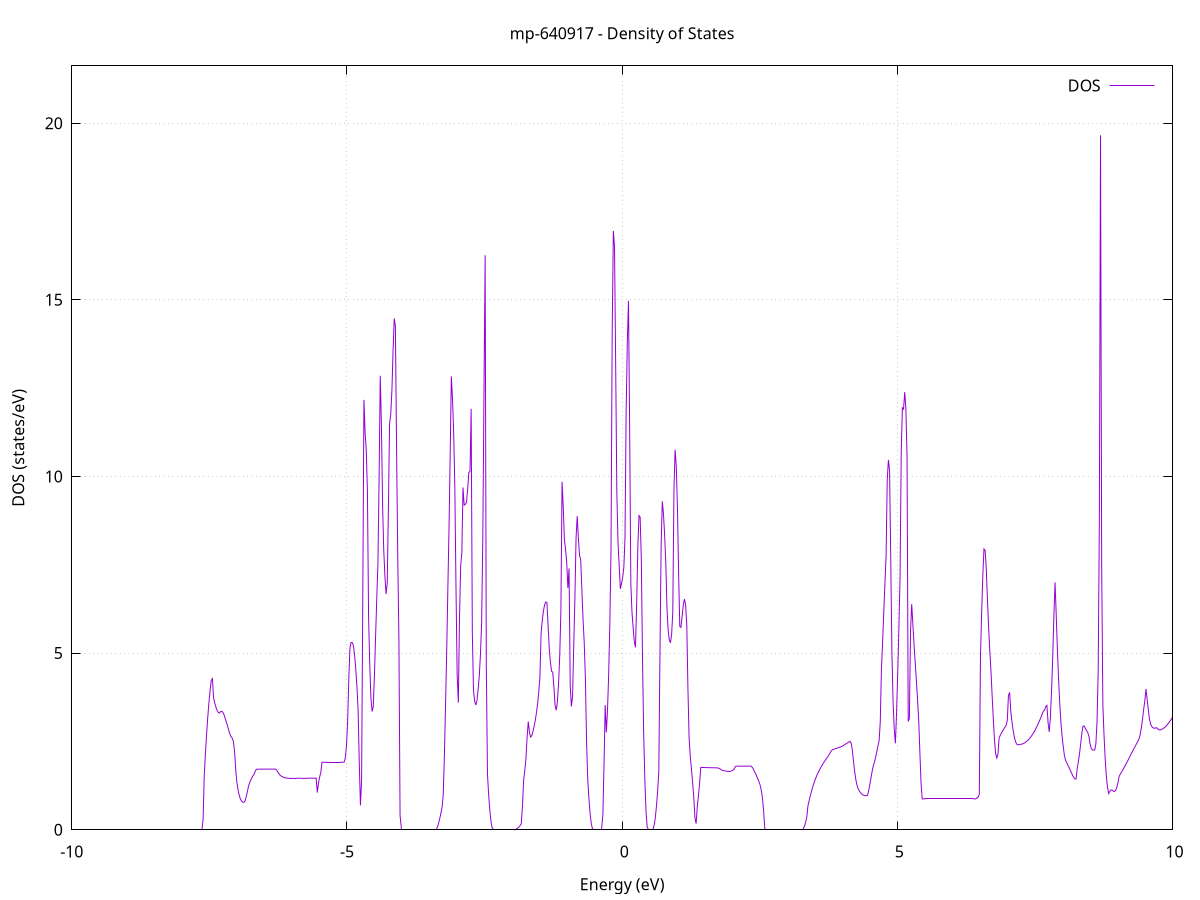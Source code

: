 set title 'mp-640917 - Density of States'
set xlabel 'Energy (eV)'
set ylabel 'DOS (states/eV)'
set grid
set xrange [-10:10]
set yrange [0:21.621]
set xzeroaxis lt -1
set terminal png size 800,600
set output 'mp-640917_dos_gnuplot.png'
plot '-' using 1:2 with lines title 'DOS'
-22.141800 0.000000
-22.120600 0.000000
-22.099400 0.000000
-22.078200 0.000000
-22.057100 0.000000
-22.035900 0.000000
-22.014700 0.000000
-21.993500 0.000000
-21.972300 0.000000
-21.951200 0.000000
-21.930000 0.000000
-21.908800 0.000000
-21.887600 0.000000
-21.866500 0.000000
-21.845300 0.000000
-21.824100 0.000000
-21.802900 0.000000
-21.781700 0.000000
-21.760600 0.000000
-21.739400 0.000000
-21.718200 0.000000
-21.697000 0.000000
-21.675900 0.000000
-21.654700 0.000000
-21.633500 0.000000
-21.612300 0.000000
-21.591200 0.000000
-21.570000 0.000000
-21.548800 0.000000
-21.527600 0.000000
-21.506400 0.000000
-21.485300 0.000000
-21.464100 0.000000
-21.442900 0.000000
-21.421700 0.000000
-21.400600 0.000000
-21.379400 0.000000
-21.358200 0.000000
-21.337000 0.000000
-21.315800 0.000000
-21.294700 0.000000
-21.273500 0.000000
-21.252300 0.000000
-21.231100 0.000000
-21.210000 0.000000
-21.188800 0.000000
-21.167600 0.000000
-21.146400 0.000000
-21.125300 0.000000
-21.104100 0.000000
-21.082900 0.000000
-21.061700 0.000000
-21.040500 0.000000
-21.019400 0.000000
-20.998200 0.000000
-20.977000 0.000000
-20.955800 0.000000
-20.934700 0.000000
-20.913500 0.000000
-20.892300 0.000000
-20.871100 0.000000
-20.850000 0.000000
-20.828800 0.000000
-20.807600 0.000000
-20.786400 0.000000
-20.765200 0.000000
-20.744100 0.000000
-20.722900 0.000000
-20.701700 0.000000
-20.680500 0.000000
-20.659400 0.000000
-20.638200 0.000000
-20.617000 0.000000
-20.595800 0.000000
-20.574600 0.000000
-20.553500 0.000000
-20.532300 0.000000
-20.511100 0.000000
-20.489900 0.000000
-20.468800 0.000000
-20.447600 0.000000
-20.426400 0.000000
-20.405200 0.000000
-20.384100 0.000000
-20.362900 0.000000
-20.341700 0.000000
-20.320500 0.000000
-20.299300 0.000000
-20.278200 0.000000
-20.257000 0.000000
-20.235800 0.000000
-20.214600 0.007700
-20.193500 1.103800
-20.172300 3.309800
-20.151100 4.115500
-20.129900 5.466100
-20.108800 7.085300
-20.087600 8.879700
-20.066400 11.817400
-20.045200 15.201900
-20.024000 29.442200
-20.002900 14.074800
-19.981700 7.418600
-19.960500 8.315000
-19.939300 20.914500
-19.918200 21.340900
-19.897000 18.688300
-19.875800 7.116700
-19.854600 6.321600
-19.833400 14.365400
-19.812300 33.365300
-19.791100 16.112000
-19.769900 11.207800
-19.748700 8.310000
-19.727600 6.405000
-19.706400 4.610600
-19.685200 3.522400
-19.664000 1.065100
-19.642900 0.000000
-19.621700 0.000000
-19.600500 0.000000
-19.579300 0.000000
-19.558100 0.000000
-19.537000 0.000000
-19.515800 0.000000
-19.494600 0.000000
-19.473400 0.000000
-19.452300 0.000000
-19.431100 0.000000
-19.409900 0.000000
-19.388700 0.000000
-19.367600 0.000000
-19.346400 0.000000
-19.325200 0.000000
-19.304000 0.000000
-19.282800 0.000000
-19.261700 0.000000
-19.240500 0.000000
-19.219300 0.000000
-19.198100 0.000000
-19.177000 0.000000
-19.155800 0.000000
-19.134600 0.000000
-19.113400 0.000000
-19.092200 0.000000
-19.071100 0.000000
-19.049900 0.000000
-19.028700 0.000000
-19.007500 0.000000
-18.986400 0.000000
-18.965200 0.000000
-18.944000 0.000000
-18.922800 0.000000
-18.901700 0.000000
-18.880500 0.000000
-18.859300 0.000000
-18.838100 0.000000
-18.816900 0.000000
-18.795800 0.000000
-18.774600 0.000000
-18.753400 0.000000
-18.732200 0.000000
-18.711100 0.000000
-18.689900 0.000000
-18.668700 0.000000
-18.647500 0.000000
-18.626300 0.000000
-18.605200 0.000000
-18.584000 0.000000
-18.562800 0.000000
-18.541600 0.000000
-18.520500 0.000000
-18.499300 0.000000
-18.478100 0.000000
-18.456900 0.000000
-18.435800 0.000000
-18.414600 0.000000
-18.393400 0.000000
-18.372200 0.000000
-18.351000 0.000000
-18.329900 0.000000
-18.308700 0.000000
-18.287500 0.000000
-18.266300 0.000000
-18.245200 0.000000
-18.224000 0.000000
-18.202800 0.000000
-18.181600 0.000000
-18.160500 0.000000
-18.139300 0.000000
-18.118100 0.000000
-18.096900 0.000000
-18.075700 0.000000
-18.054600 0.000000
-18.033400 0.000000
-18.012200 0.000000
-17.991000 0.000000
-17.969900 0.000000
-17.948700 0.000000
-17.927500 0.000000
-17.906300 0.000000
-17.885100 0.000000
-17.864000 0.000000
-17.842800 0.000000
-17.821600 0.000000
-17.800400 0.000000
-17.779300 0.000000
-17.758100 0.000000
-17.736900 0.000000
-17.715700 0.000000
-17.694600 0.000000
-17.673400 0.000000
-17.652200 0.000000
-17.631000 0.000000
-17.609800 0.000000
-17.588700 0.000000
-17.567500 0.000000
-17.546300 0.000000
-17.525100 0.000000
-17.504000 0.000000
-17.482800 0.000000
-17.461600 0.000000
-17.440400 0.000000
-17.419300 0.000000
-17.398100 0.000000
-17.376900 0.000000
-17.355700 0.000000
-17.334500 0.000000
-17.313400 0.000000
-17.292200 0.000000
-17.271000 0.000000
-17.249800 0.000000
-17.228700 0.000000
-17.207500 0.000000
-17.186300 0.000000
-17.165100 0.000000
-17.143900 0.000000
-17.122800 0.000000
-17.101600 0.000000
-17.080400 0.000000
-17.059200 0.000000
-17.038100 0.000000
-17.016900 0.000000
-16.995700 0.000000
-16.974500 0.000000
-16.953400 0.000000
-16.932200 0.000000
-16.911000 0.000000
-16.889800 0.000000
-16.868600 0.000000
-16.847500 0.000000
-16.826300 0.000000
-16.805100 0.000000
-16.783900 0.000000
-16.762800 0.000000
-16.741600 0.000000
-16.720400 0.000000
-16.699200 0.000000
-16.678000 0.000000
-16.656900 0.000000
-16.635700 0.000000
-16.614500 0.000000
-16.593300 0.000000
-16.572200 0.000000
-16.551000 0.000000
-16.529800 0.000000
-16.508600 0.000000
-16.487500 0.000000
-16.466300 0.000000
-16.445100 0.000000
-16.423900 0.000000
-16.402700 0.000000
-16.381600 0.000000
-16.360400 0.000000
-16.339200 0.000000
-16.318000 0.000000
-16.296900 0.000000
-16.275700 0.000000
-16.254500 0.000000
-16.233300 0.000000
-16.212200 0.000000
-16.191000 0.000000
-16.169800 0.000000
-16.148600 0.000000
-16.127400 0.000000
-16.106300 0.000000
-16.085100 0.000000
-16.063900 0.000000
-16.042700 0.000000
-16.021600 0.000000
-16.000400 0.000000
-15.979200 0.000000
-15.958000 0.000000
-15.936800 0.000000
-15.915700 0.000000
-15.894500 0.000000
-15.873300 0.000000
-15.852100 0.000000
-15.831000 0.000000
-15.809800 0.000000
-15.788600 0.000000
-15.767400 0.000000
-15.746300 0.000000
-15.725100 0.000000
-15.703900 0.000000
-15.682700 0.000000
-15.661500 0.000000
-15.640400 0.000000
-15.619200 0.000000
-15.598000 0.000000
-15.576800 0.000000
-15.555700 0.000000
-15.534500 0.000000
-15.513300 0.000000
-15.492100 0.000000
-15.471000 0.000000
-15.449800 0.000000
-15.428600 0.000000
-15.407400 0.000000
-15.386200 0.000000
-15.365100 0.000000
-15.343900 0.000000
-15.322700 0.000000
-15.301500 0.000000
-15.280400 0.000000
-15.259200 0.000000
-15.238000 0.000000
-15.216800 0.000000
-15.195600 0.000000
-15.174500 0.000000
-15.153300 0.000000
-15.132100 0.000000
-15.110900 0.000000
-15.089800 0.000000
-15.068600 0.000000
-15.047400 0.000000
-15.026200 0.000000
-15.005100 0.000000
-14.983900 0.000000
-14.962700 0.000000
-14.941500 0.000000
-14.920300 0.000000
-14.899200 0.000000
-14.878000 0.000000
-14.856800 0.000000
-14.835600 0.000000
-14.814500 0.000000
-14.793300 0.000000
-14.772100 0.000000
-14.750900 0.000000
-14.729800 0.000000
-14.708600 0.000000
-14.687400 0.000000
-14.666200 12.011700
-14.645000 25.254600
-14.623900 16.398100
-14.602700 9.867400
-14.581500 9.870700
-14.560300 9.874500
-14.539200 9.878700
-14.518000 6.707600
-14.496800 6.820900
-14.475600 6.821000
-14.454400 6.821200
-14.433300 6.821400
-14.412100 6.821700
-14.390900 6.822000
-14.369700 6.493100
-14.348600 6.450400
-14.327400 6.449800
-14.306200 6.449300
-14.285000 6.448900
-14.263900 6.448600
-14.242700 6.448300
-14.221500 3.620700
-14.200300 8.174300
-14.179100 8.173500
-14.158000 8.173000
-14.136800 8.172900
-14.115600 8.173200
-14.094400 8.173800
-14.073300 20.290800
-14.052100 20.280600
-14.030900 1.989000
-14.009700 0.000000
-13.988500 0.000000
-13.967400 0.000000
-13.946200 0.000000
-13.925000 0.000000
-13.903800 0.000000
-13.882700 0.000000
-13.861500 0.000000
-13.840300 0.000000
-13.819100 0.000000
-13.798000 0.000000
-13.776800 0.000000
-13.755600 0.000000
-13.734400 0.000000
-13.713200 0.000000
-13.692100 0.000000
-13.670900 0.000000
-13.649700 0.000000
-13.628500 0.000000
-13.607400 0.000000
-13.586200 0.000000
-13.565000 0.000000
-13.543800 0.000000
-13.522700 0.000000
-13.501500 0.000000
-13.480300 0.000000
-13.459100 0.000000
-13.437900 0.000000
-13.416800 0.000000
-13.395600 0.000000
-13.374400 0.000000
-13.353200 0.000000
-13.332100 0.000000
-13.310900 0.000000
-13.289700 0.000000
-13.268500 0.000000
-13.247300 0.000000
-13.226200 0.000000
-13.205000 0.000000
-13.183800 0.000000
-13.162600 0.000000
-13.141500 0.000000
-13.120300 0.000000
-13.099100 0.000000
-13.077900 0.000000
-13.056800 0.000000
-13.035600 0.000000
-13.014400 0.000000
-12.993200 0.000000
-12.972000 0.000000
-12.950900 0.000000
-12.929700 0.000000
-12.908500 0.000000
-12.887300 0.000000
-12.866200 0.000000
-12.845000 0.000000
-12.823800 0.000000
-12.802600 0.000000
-12.781500 0.000000
-12.760300 0.000000
-12.739100 0.000000
-12.717900 0.000000
-12.696700 0.000000
-12.675600 0.000000
-12.654400 0.000000
-12.633200 0.000000
-12.612000 0.000000
-12.590900 0.000000
-12.569700 0.000000
-12.548500 0.000000
-12.527300 0.000000
-12.506100 0.000000
-12.485000 0.000000
-12.463800 0.000000
-12.442600 0.000000
-12.421400 0.000000
-12.400300 0.000000
-12.379100 0.000000
-12.357900 0.000000
-12.336700 0.000000
-12.315600 0.000000
-12.294400 0.000000
-12.273200 0.000000
-12.252000 0.000000
-12.230800 0.000000
-12.209700 0.000000
-12.188500 0.000000
-12.167300 0.000000
-12.146100 0.000000
-12.125000 0.000000
-12.103800 0.000000
-12.082600 0.000000
-12.061400 0.000000
-12.040300 0.000000
-12.019100 0.000000
-11.997900 0.000000
-11.976700 0.000000
-11.955500 0.000000
-11.934400 0.000000
-11.913200 0.000000
-11.892000 0.000000
-11.870800 0.000000
-11.849700 0.000000
-11.828500 0.000000
-11.807300 0.000000
-11.786100 0.000000
-11.764900 0.000000
-11.743800 0.000000
-11.722600 0.000000
-11.701400 0.000000
-11.680200 0.000000
-11.659100 0.000000
-11.637900 0.000000
-11.616700 0.000000
-11.595500 0.000000
-11.574400 0.000000
-11.553200 0.000000
-11.532000 0.000000
-11.510800 0.000000
-11.489600 0.000000
-11.468500 0.000000
-11.447300 0.000000
-11.426100 0.000000
-11.404900 0.000000
-11.383800 0.000000
-11.362600 0.000000
-11.341400 0.000000
-11.320200 0.000000
-11.299000 0.000000
-11.277900 0.000000
-11.256700 0.000000
-11.235500 0.000000
-11.214300 0.000000
-11.193200 0.000000
-11.172000 0.000000
-11.150800 0.000000
-11.129600 0.000000
-11.108500 0.000000
-11.087300 0.000000
-11.066100 0.000000
-11.044900 0.000000
-11.023700 0.000000
-11.002600 0.000000
-10.981400 0.000000
-10.960200 0.000000
-10.939000 0.000000
-10.917900 0.000000
-10.896700 0.000000
-10.875500 0.000000
-10.854300 0.000000
-10.833200 0.000000
-10.812000 0.000000
-10.790800 0.000000
-10.769600 0.000000
-10.748400 0.000000
-10.727300 0.000000
-10.706100 0.000000
-10.684900 0.000000
-10.663700 0.000000
-10.642600 0.000000
-10.621400 0.000000
-10.600200 0.000000
-10.579000 0.000000
-10.557800 0.000000
-10.536700 0.000000
-10.515500 0.000000
-10.494300 0.000000
-10.473100 0.000000
-10.452000 0.000000
-10.430800 0.000000
-10.409600 0.000000
-10.388400 0.000000
-10.367300 0.000000
-10.346100 0.000000
-10.324900 0.000000
-10.303700 0.000000
-10.282500 0.000000
-10.261400 0.000000
-10.240200 0.000000
-10.219000 0.000000
-10.197800 0.000000
-10.176700 0.000000
-10.155500 0.000000
-10.134300 0.000000
-10.113100 0.000000
-10.092000 0.000000
-10.070800 0.000000
-10.049600 0.000000
-10.028400 0.000000
-10.007200 0.000000
-9.986100 0.000000
-9.964900 0.000000
-9.943700 0.000000
-9.922500 0.000000
-9.901400 0.000000
-9.880200 0.000000
-9.859000 0.000000
-9.837800 0.000000
-9.816600 0.000000
-9.795500 0.000000
-9.774300 0.000000
-9.753100 0.000000
-9.731900 0.000000
-9.710800 0.000000
-9.689600 0.000000
-9.668400 0.000000
-9.647200 0.000000
-9.626100 0.000000
-9.604900 0.000000
-9.583700 0.000000
-9.562500 0.000000
-9.541300 0.000000
-9.520200 0.000000
-9.499000 0.000000
-9.477800 0.000000
-9.456600 0.000000
-9.435500 0.000000
-9.414300 0.000000
-9.393100 0.000000
-9.371900 0.000000
-9.350700 0.000000
-9.329600 0.000000
-9.308400 0.000000
-9.287200 0.000000
-9.266000 0.000000
-9.244900 0.000000
-9.223700 0.000000
-9.202500 0.000000
-9.181300 0.000000
-9.160200 0.000000
-9.139000 0.000000
-9.117800 0.000000
-9.096600 0.000000
-9.075400 0.000000
-9.054300 0.000000
-9.033100 0.000000
-9.011900 0.000000
-8.990700 0.000000
-8.969600 0.000000
-8.948400 0.000000
-8.927200 0.000000
-8.906000 0.000000
-8.884900 0.000000
-8.863700 0.000000
-8.842500 0.000000
-8.821300 0.000000
-8.800100 0.000000
-8.779000 0.000000
-8.757800 0.000000
-8.736600 0.000000
-8.715400 0.000000
-8.694300 0.000000
-8.673100 0.000000
-8.651900 0.000000
-8.630700 0.000000
-8.609500 0.000000
-8.588400 0.000000
-8.567200 0.000000
-8.546000 0.000000
-8.524800 0.000000
-8.503700 0.000000
-8.482500 0.000000
-8.461300 0.000000
-8.440100 0.000000
-8.419000 0.000000
-8.397800 0.000000
-8.376600 0.000000
-8.355400 0.000000
-8.334200 0.000000
-8.313100 0.000000
-8.291900 0.000000
-8.270700 0.000000
-8.249500 0.000000
-8.228400 0.000000
-8.207200 0.000000
-8.186000 0.000000
-8.164800 0.000000
-8.143700 0.000000
-8.122500 0.000000
-8.101300 0.000000
-8.080100 0.000000
-8.058900 0.000000
-8.037800 0.000000
-8.016600 0.000000
-7.995400 0.000000
-7.974200 0.000000
-7.953100 0.000000
-7.931900 0.000000
-7.910700 0.000000
-7.889500 0.000000
-7.868300 0.000000
-7.847200 0.000000
-7.826000 0.000000
-7.804800 0.000000
-7.783600 0.000000
-7.762500 0.000000
-7.741300 0.000000
-7.720100 0.000000
-7.698900 0.000000
-7.677800 0.000000
-7.656600 0.000000
-7.635400 0.003100
-7.614200 0.300400
-7.593000 1.543000
-7.571900 2.156800
-7.550700 2.703800
-7.529500 3.184100
-7.508300 3.597700
-7.487200 3.944900
-7.466000 4.226000
-7.444800 4.278400
-7.423600 3.728300
-7.402500 3.587000
-7.381300 3.471500
-7.360100 3.381900
-7.338900 3.318700
-7.317700 3.301400
-7.296600 3.345100
-7.275400 3.353900
-7.254200 3.323100
-7.233000 3.252600
-7.211900 3.146000
-7.190700 3.038100
-7.169500 2.937900
-7.148300 2.818200
-7.127100 2.711200
-7.106000 2.635000
-7.084800 2.589700
-7.063600 2.498900
-7.042400 2.211800
-7.021300 1.698300
-7.000100 1.335900
-6.978900 1.128700
-6.957700 0.978200
-6.936600 0.871900
-6.915400 0.809700
-6.894200 0.783400
-6.873000 0.774700
-6.851800 0.812100
-6.830700 0.934800
-6.809500 1.082800
-6.788300 1.234800
-6.767100 1.338400
-6.746000 1.413400
-6.724800 1.479600
-6.703600 1.538900
-6.682400 1.591300
-6.661200 1.677800
-6.640100 1.714800
-6.618900 1.715500
-6.597700 1.715700
-6.576500 1.715900
-6.555400 1.716100
-6.534200 1.716300
-6.513000 1.716500
-6.491800 1.716700
-6.470700 1.716900
-6.449500 1.717100
-6.428300 1.717300
-6.407100 1.717600
-6.385900 1.717800
-6.364800 1.718000
-6.343600 1.718200
-6.322400 1.718400
-6.301200 1.716900
-6.280100 1.696700
-6.258900 1.638500
-6.237700 1.587500
-6.216500 1.548500
-6.195400 1.520200
-6.174200 1.502200
-6.153000 1.488200
-6.131800 1.476500
-6.110600 1.467100
-6.089500 1.461300
-6.068300 1.458500
-6.047100 1.457600
-6.025900 1.457700
-6.004800 1.457800
-5.983600 1.457900
-5.962400 1.458000
-5.941200 1.458100
-5.920000 1.458200
-5.898900 1.458300
-5.877700 1.458500
-5.856500 1.458600
-5.835300 1.458700
-5.814200 1.458900
-5.793000 1.459000
-5.771800 1.459100
-5.750600 1.459300
-5.729500 1.459400
-5.708300 1.459600
-5.687100 1.459800
-5.665900 1.459900
-5.644700 1.460100
-5.623600 1.460300
-5.602400 1.460500
-5.581200 1.460600
-5.560000 1.460800
-5.538900 1.053200
-5.517700 1.323800
-5.496500 1.490400
-5.475300 1.622400
-5.454200 1.912300
-5.433000 1.912000
-5.411800 1.911700
-5.390600 1.911500
-5.369400 1.911300
-5.348300 1.911100
-5.327100 1.911000
-5.305900 1.910900
-5.284700 1.910800
-5.263600 1.910700
-5.242400 1.910600
-5.221200 1.910600
-5.200000 1.910600
-5.178800 1.910700
-5.157700 1.910700
-5.136500 1.910800
-5.115300 1.910900
-5.094100 1.911000
-5.073000 1.911200
-5.051800 1.911400
-5.030600 2.030900
-5.009400 2.378900
-4.988300 3.033300
-4.967100 4.248100
-4.945900 5.140800
-4.924700 5.301800
-4.903500 5.296000
-4.882400 5.204000
-4.861200 4.944500
-4.840000 4.550100
-4.818800 4.042500
-4.797700 3.400300
-4.776500 1.903400
-4.755300 0.690500
-4.734100 1.418100
-4.712900 6.519500
-4.691800 12.167300
-4.670600 11.248100
-4.649400 10.739200
-4.628200 9.579000
-4.607100 5.993400
-4.585900 4.677900
-4.564700 3.725500
-4.543500 3.350900
-4.522400 3.481700
-4.501200 4.351000
-4.480000 5.472700
-4.458800 6.534200
-4.437600 7.544100
-4.416500 9.903600
-4.395300 12.848000
-4.374100 11.476600
-4.352900 9.198100
-4.331800 7.918100
-4.310600 7.175000
-4.289400 6.672700
-4.268200 6.977700
-4.247100 9.105400
-4.225900 11.492900
-4.204700 11.755400
-4.183500 12.430300
-4.162300 13.557900
-4.141200 14.472600
-4.120000 14.257500
-4.098800 10.798200
-4.077600 7.745400
-4.056500 5.447100
-4.035300 0.401500
-4.014100 0.000000
-3.992900 0.000000
-3.971700 0.000000
-3.950600 0.000000
-3.929400 0.000000
-3.908200 0.000000
-3.887000 0.000000
-3.865900 0.000000
-3.844700 0.000000
-3.823500 0.000000
-3.802300 0.000000
-3.781200 0.000000
-3.760000 0.000000
-3.738800 0.000000
-3.717600 0.000000
-3.696400 0.000000
-3.675300 0.000000
-3.654100 0.000000
-3.632900 0.000000
-3.611700 0.000000
-3.590600 0.000000
-3.569400 0.000000
-3.548200 0.000000
-3.527000 0.000000
-3.505900 0.000000
-3.484700 0.000000
-3.463500 0.000000
-3.442300 0.000000
-3.421100 0.000000
-3.400000 0.000000
-3.378800 0.009100
-3.357600 0.069900
-3.336400 0.179100
-3.315300 0.310000
-3.294100 0.460800
-3.272900 0.631500
-3.251700 0.962000
-3.230500 2.047000
-3.209400 3.510400
-3.188200 5.025100
-3.167000 6.816500
-3.145800 8.531600
-3.124700 10.604800
-3.103500 12.833900
-3.082300 12.176900
-3.061100 11.245100
-3.040000 9.692200
-3.018800 6.827900
-2.997600 4.382400
-2.976400 3.599900
-2.955200 5.990300
-2.934100 7.474500
-2.912900 7.840100
-2.891700 9.688100
-2.870500 9.188300
-2.849400 9.213800
-2.828200 9.268700
-2.807000 9.630500
-2.785800 10.116600
-2.764700 10.138100
-2.743500 11.913400
-2.722300 5.598900
-2.701100 3.938000
-2.679900 3.638200
-2.658800 3.529400
-2.637600 3.664400
-2.616400 3.979000
-2.595200 4.375400
-2.574100 4.974600
-2.552900 5.889000
-2.531700 8.278200
-2.510500 12.372800
-2.489300 16.260100
-2.468200 4.643800
-2.447000 1.569700
-2.425800 0.996700
-2.404600 0.553300
-2.383500 0.239500
-2.362300 0.055100
-2.341100 0.000000
-2.319900 0.000000
-2.298800 0.000000
-2.277600 0.000000
-2.256400 0.000000
-2.235200 0.000000
-2.214000 0.000000
-2.192900 0.000000
-2.171700 0.000000
-2.150500 0.000000
-2.129300 0.000000
-2.108200 0.000000
-2.087000 0.000000
-2.065800 0.000000
-2.044600 0.000000
-2.023400 0.000000
-2.002300 0.000000
-1.981100 0.000000
-1.959900 0.000800
-1.938700 0.008300
-1.917600 0.024100
-1.896400 0.047900
-1.875200 0.079900
-1.854000 0.120000
-1.832900 0.168300
-1.811700 0.657600
-1.790500 1.386500
-1.769300 1.683300
-1.748100 2.007900
-1.727000 2.612900
-1.705800 3.062200
-1.684600 2.765700
-1.663400 2.623700
-1.642300 2.663900
-1.621100 2.777200
-1.599900 2.921900
-1.578700 3.098500
-1.557600 3.307100
-1.536400 3.559700
-1.515200 3.906300
-1.494000 4.326200
-1.472800 5.556600
-1.451700 5.918100
-1.430500 6.187500
-1.409300 6.364600
-1.388100 6.447700
-1.367000 6.434800
-1.345800 5.790200
-1.324600 5.125100
-1.303400 4.739200
-1.282200 4.485400
-1.261100 4.461700
-1.239900 4.042200
-1.218700 3.525300
-1.197500 3.386700
-1.176400 3.622200
-1.155200 4.143000
-1.134000 4.928000
-1.112800 6.213700
-1.091700 9.849500
-1.070500 9.146100
-1.049300 8.209300
-1.028100 7.946100
-1.006900 7.551100
-0.985800 6.844000
-0.964600 7.397400
-0.943400 4.058400
-0.922200 3.490800
-0.901100 3.776700
-0.879900 5.187800
-0.858700 6.534300
-0.837500 8.256000
-0.816400 8.877100
-0.795200 8.256800
-0.774000 7.756200
-0.752800 7.649800
-0.731600 6.786100
-0.710500 5.966400
-0.689300 5.307700
-0.668100 4.310800
-0.646900 2.528100
-0.625800 1.449700
-0.604600 0.900200
-0.583400 0.481100
-0.562200 0.192200
-0.541000 0.033500
-0.519900 0.000000
-0.498700 0.000000
-0.477500 0.000000
-0.456300 0.000000
-0.435200 0.000000
-0.414000 0.000000
-0.392800 0.000000
-0.371600 0.000000
-0.350500 0.411600
-0.329300 1.834500
-0.308100 3.530800
-0.286900 2.758600
-0.265700 3.397400
-0.244600 4.405200
-0.223400 5.848500
-0.202200 7.926400
-0.181000 14.032300
-0.159900 16.947800
-0.138700 16.501300
-0.117500 13.124500
-0.096300 9.548800
-0.075100 8.113300
-0.054000 7.482400
-0.032800 6.818800
-0.011600 6.975100
0.009600 7.143100
0.030700 7.423300
0.051900 8.260800
0.073100 11.894600
0.094300 13.799900
0.115400 14.972200
0.136600 11.332300
0.157800 6.979000
0.179000 6.145600
0.200200 5.714000
0.221300 5.320000
0.242500 5.163900
0.263700 6.380500
0.284900 8.000400
0.306000 8.892800
0.327200 8.850600
0.348400 7.650500
0.369600 4.900400
0.390700 2.768900
0.411900 1.442500
0.433100 0.543500
0.454300 0.074800
0.475500 0.000000
0.496600 0.000000
0.517800 0.000000
0.539000 0.000000
0.560200 0.014100
0.581300 0.123600
0.602500 0.341700
0.623700 0.668300
0.644900 1.103400
0.666100 1.647100
0.687200 5.006900
0.708400 8.035200
0.729600 9.296500
0.750800 8.941900
0.771900 8.344100
0.793100 7.566500
0.814300 6.276700
0.835500 5.662000
0.856600 5.375500
0.877800 5.291900
0.899000 5.529400
0.920200 6.163100
0.941400 9.613400
0.962500 10.758600
0.983700 10.281100
1.004900 9.114500
1.026100 7.250200
1.047200 5.757500
1.068400 5.729000
1.089600 6.038600
1.110800 6.356600
1.131900 6.529100
1.153100 6.372700
1.174300 5.810200
1.195500 3.983600
1.216700 2.588600
1.237800 2.082200
1.259000 1.722100
1.280200 1.336800
1.301400 0.925600
1.322500 0.342000
1.343700 0.175200
1.364900 0.645400
1.386100 0.960000
1.407300 1.316800
1.428400 1.765100
1.449600 1.763800
1.470800 1.762500
1.492000 1.761300
1.513100 1.760200
1.534300 1.759200
1.555500 1.758200
1.576700 1.757400
1.597800 1.756600
1.619000 1.755900
1.640200 1.755200
1.661400 1.754700
1.682600 1.754200
1.703700 1.753800
1.724900 1.753300
1.746100 1.747400
1.767300 1.733800
1.788400 1.712700
1.809600 1.688000
1.830800 1.679400
1.852000 1.671700
1.873100 1.664900
1.894300 1.659000
1.915500 1.654000
1.936700 1.650100
1.957900 1.652200
1.979000 1.661800
2.000200 1.676600
2.021400 1.695700
2.042600 1.744200
2.063700 1.799000
2.084900 1.799200
2.106100 1.799500
2.127300 1.799700
2.148500 1.800000
2.169600 1.800300
2.190800 1.800500
2.212000 1.800800
2.233200 1.801000
2.254300 1.801300
2.275500 1.801600
2.296700 1.801800
2.317900 1.802100
2.339000 1.800200
2.360200 1.776300
2.381400 1.725600
2.402600 1.653000
2.423800 1.588000
2.444900 1.516800
2.466100 1.439300
2.487300 1.355600
2.508500 1.258500
2.529600 1.103200
2.550800 0.887100
2.572000 0.501800
2.593200 0.013500
2.614400 0.000000
2.635500 0.000000
2.656700 0.000000
2.677900 0.000000
2.699100 0.000000
2.720200 0.000000
2.741400 0.000000
2.762600 0.000000
2.783800 0.000000
2.804900 0.000000
2.826100 0.000000
2.847300 0.000000
2.868500 0.000000
2.889700 0.000000
2.910800 0.000000
2.932000 0.000000
2.953200 0.000000
2.974400 0.000000
2.995500 0.000000
3.016700 0.000000
3.037900 0.000000
3.059100 0.000000
3.080200 0.000000
3.101400 0.000000
3.122600 0.000000
3.143800 0.000000
3.165000 0.000000
3.186100 0.000000
3.207300 0.000000
3.228500 0.000000
3.249700 0.000000
3.270800 0.000600
3.292000 0.029300
3.313200 0.100800
3.334400 0.215000
3.355600 0.371900
3.376700 0.681100
3.397900 0.826900
3.419100 0.962700
3.440300 1.088400
3.461400 1.203900
3.482600 1.309400
3.503800 1.404800
3.525000 1.490700
3.546100 1.568600
3.567300 1.638500
3.588500 1.702400
3.609700 1.763300
3.630900 1.821200
3.652000 1.876200
3.673200 1.928300
3.694400 1.977500
3.715600 2.023700
3.736700 2.066900
3.757900 2.120300
3.779100 2.180300
3.800300 2.234100
3.821400 2.264500
3.842600 2.278000
3.863800 2.289100
3.885000 2.299900
3.906200 2.310700
3.927300 2.321900
3.948500 2.333500
3.969700 2.345700
3.990900 2.359500
4.012000 2.377800
4.033200 2.399300
4.054400 2.420600
4.075600 2.441800
4.096800 2.462900
4.117900 2.483800
4.139100 2.504600
4.160300 2.457800
4.181500 2.271300
4.202600 1.950200
4.223800 1.660400
4.245000 1.432100
4.266200 1.266700
4.287300 1.164300
4.308500 1.100900
4.329700 1.050800
4.350900 1.013400
4.372100 0.988700
4.393200 0.973900
4.414400 0.966400
4.435600 0.966300
4.456800 0.973400
4.477900 1.092600
4.499100 1.268100
4.520300 1.459600
4.541500 1.646800
4.562600 1.806100
4.583800 1.910400
4.605000 2.042300
4.626200 2.211900
4.647400 2.368600
4.668500 2.512500
4.689700 3.031800
4.710900 4.509900
4.732100 5.299400
4.753200 6.135900
4.774400 6.951500
4.795600 7.746000
4.816800 9.901500
4.838000 10.470600
4.859100 10.171000
4.880300 7.712200
4.901500 5.024300
4.922700 3.617800
4.943800 2.849700
4.965000 2.449800
4.986200 3.303900
5.007400 4.447400
5.028500 5.701800
5.049700 7.164400
5.070900 10.660900
5.092100 11.942700
5.113300 11.906300
5.134400 12.387600
5.155600 11.919600
5.176800 10.536300
5.198000 3.067700
5.219100 3.147200
5.240300 5.650200
5.261500 6.386000
5.282700 5.800500
5.303900 5.246900
5.325000 4.724100
5.346200 4.223800
5.367400 3.692900
5.388600 3.104400
5.409700 2.203700
5.430900 1.320100
5.452100 0.874100
5.473300 0.873000
5.494400 0.872900
5.515600 0.872800
5.536800 0.872800
5.558000 0.872700
5.579200 0.872700
5.600300 0.872600
5.621500 0.872600
5.642700 0.872600
5.663900 0.872500
5.685000 0.872500
5.706200 0.872500
5.727400 0.872400
5.748600 0.872400
5.769700 0.872400
5.790900 0.872400
5.812100 0.872300
5.833300 0.872300
5.854500 0.872300
5.875600 0.872300
5.896800 0.872300
5.918000 0.872300
5.939200 0.872300
5.960300 0.872300
5.981500 0.872300
6.002700 0.872300
6.023900 0.872300
6.045100 0.872400
6.066200 0.872400
6.087400 0.872400
6.108600 0.872400
6.129800 0.872400
6.150900 0.872500
6.172100 0.872500
6.193300 0.872500
6.214500 0.872600
6.235600 0.872600
6.256800 0.872700
6.278000 0.872700
6.299200 0.872800
6.320400 0.872800
6.341500 0.872900
6.362700 0.872900
6.383900 0.873000
6.405100 0.873100
6.426200 0.877800
6.447400 0.905100
6.468600 0.922500
6.489800 1.007300
6.510900 4.919500
6.532100 6.141000
6.553300 7.185800
6.574500 7.947600
6.595700 7.905400
6.616800 7.373900
6.638000 6.502600
6.659200 5.725400
6.680400 5.063600
6.701500 4.493200
6.722700 3.800300
6.743900 3.133200
6.765100 2.553800
6.786300 2.156800
6.807400 2.031500
6.828600 2.134500
6.849800 2.601200
6.871000 2.675600
6.892100 2.738400
6.913300 2.797500
6.934500 2.852700
6.955700 2.904200
6.976800 2.951900
6.998000 3.098100
7.019200 3.797500
7.040400 3.888800
7.061600 3.349800
7.082700 3.056600
7.103900 2.817800
7.125100 2.633200
7.146300 2.503000
7.167400 2.427100
7.188600 2.405500
7.209800 2.409700
7.231000 2.415800
7.252200 2.421200
7.273300 2.428900
7.294500 2.442300
7.315700 2.461600
7.336900 2.487500
7.358000 2.515600
7.379200 2.539800
7.400400 2.579500
7.421600 2.620500
7.442700 2.666000
7.463900 2.716000
7.485100 2.770600
7.506300 2.829800
7.527500 2.893600
7.548600 2.961900
7.569800 3.034800
7.591000 3.112300
7.612200 3.194300
7.633300 3.280900
7.654500 3.362600
7.675700 3.381700
7.696900 3.490100
7.718000 3.521700
7.739200 3.030000
7.760400 2.770600
7.781600 3.186900
7.802800 3.955100
7.823900 4.914200
7.845100 6.059800
7.866300 7.001700
7.887500 6.067200
7.908600 5.099900
7.929800 4.273800
7.951000 3.589300
7.972200 3.050100
7.993400 2.654800
8.014500 2.359500
8.035700 2.104800
8.056900 1.966700
8.078100 1.899200
8.099200 1.830300
8.120400 1.760200
8.141600 1.688700
8.162800 1.616000
8.183900 1.542900
8.205100 1.483200
8.226300 1.441000
8.247500 1.435700
8.268700 1.744100
8.289800 1.929300
8.311000 2.159400
8.332200 2.436300
8.353400 2.742900
8.374500 2.933700
8.395700 2.933800
8.416900 2.869200
8.438100 2.809300
8.459200 2.754100
8.480400 2.657100
8.501600 2.435600
8.522800 2.303000
8.544000 2.259300
8.565100 2.258400
8.586300 2.257900
8.607500 2.427500
8.628700 3.055900
8.649800 4.476000
8.671000 8.757600
8.692200 19.655800
8.713400 7.448700
8.734600 3.535000
8.755700 2.680500
8.776900 2.007500
8.798100 1.515800
8.819300 1.205600
8.840400 1.025300
8.861600 1.087100
8.882800 1.127400
8.904000 1.122600
8.925100 1.093400
8.946300 1.084000
8.967500 1.115600
8.988700 1.202400
9.009900 1.342100
9.031000 1.511900
9.052200 1.576500
9.073400 1.633500
9.094600 1.690100
9.115700 1.747900
9.136900 1.807100
9.158100 1.867600
9.179300 1.929600
9.200400 1.994700
9.221600 2.062100
9.242800 2.128400
9.264000 2.193500
9.285200 2.257400
9.306300 2.320000
9.327500 2.381400
9.348700 2.441500
9.369900 2.500400
9.391000 2.570300
9.412200 2.695300
9.433400 2.879800
9.454600 3.124800
9.475800 3.405400
9.496900 3.646400
9.518100 3.984400
9.539300 3.692800
9.560500 3.400900
9.581600 3.136400
9.602800 2.985300
9.624000 2.921100
9.645200 2.888600
9.666300 2.873300
9.687500 2.876500
9.708700 2.891500
9.729900 2.860300
9.751100 2.832900
9.772200 2.821600
9.793400 2.834300
9.814600 2.853100
9.835800 2.869300
9.856900 2.896000
9.878100 2.928300
9.899300 2.964400
9.920500 3.004300
9.941700 3.047700
9.962800 3.094800
9.984000 3.145400
10.005200 3.199200
10.026400 3.256400
10.047500 3.316900
10.068700 3.380600
10.089900 3.447600
10.111100 3.517700
10.132200 3.591300
10.153400 3.666100
10.174600 3.789000
10.195800 3.909100
10.217000 4.018600
10.238100 4.117500
10.259300 4.206700
10.280500 4.270400
10.301700 4.258000
10.322800 4.176900
10.344000 4.014200
10.365200 3.839800
10.386400 3.692800
10.407500 3.482000
10.428700 3.399300
10.449900 3.332400
10.471100 3.281400
10.492300 3.239200
10.513400 3.196200
10.534600 3.112600
10.555800 3.002300
10.577000 2.894200
10.598100 2.790200
10.619300 2.688600
10.640500 2.601900
10.661700 2.535000
10.682900 2.486600
10.704000 2.523700
10.725200 2.700200
10.746400 3.009500
10.767600 3.453000
10.788700 3.944000
10.809900 4.102200
10.831100 4.163800
10.852300 4.209600
10.873400 4.244400
10.894600 4.270900
10.915800 4.191400
10.937000 4.165000
10.958200 4.152700
10.979300 4.155300
11.000500 4.194900
11.021700 4.319600
11.042900 4.498600
11.064000 4.700800
11.085200 4.845300
11.106400 4.768500
11.127600 4.709500
11.148700 5.024900
11.169900 5.735100
11.191100 6.561300
11.212300 6.477700
11.233500 5.554100
11.254600 4.469900
11.275800 3.739700
11.297000 3.077200
11.318200 2.443400
11.339300 1.838500
11.360500 1.419200
11.381700 1.186500
11.402900 0.988700
11.424100 1.039400
11.445200 0.719000
11.466400 0.401200
11.487600 0.320900
11.508800 0.257800
11.529900 0.199500
11.551100 0.146000
11.572300 0.097700
11.593500 0.062200
11.614600 0.047600
11.635800 0.060900
11.657000 0.100100
11.678200 0.152400
11.699400 0.215700
11.720500 0.290000
11.741700 0.385200
11.762900 0.675000
11.784100 1.163700
11.805200 1.766700
11.826400 2.385700
11.847600 2.896600
11.868800 3.294600
11.890000 3.293100
11.911100 3.092500
11.932300 2.918100
11.953500 2.759500
11.974700 2.616700
11.995800 2.489600
12.017000 2.402300
12.038200 2.838800
12.059400 2.770600
12.080500 2.799800
12.101700 2.835100
12.122900 2.876600
12.144100 2.924300
12.165300 2.978100
12.186400 3.033800
12.207600 3.078400
12.228800 3.111600
12.250000 3.133700
12.271100 3.144700
12.292300 3.080800
12.313500 2.972600
12.334700 2.911400
12.355800 2.884000
12.377000 3.068300
12.398200 3.439200
12.419400 3.290100
12.440600 3.236100
12.461700 3.269900
12.482900 3.250300
12.504100 3.215600
12.525300 3.167500
12.546400 3.106000
12.567600 3.031000
12.588800 2.942600
12.610000 2.655100
12.631200 2.471400
12.652300 2.368800
12.673500 2.292200
12.694700 2.241300
12.715900 2.216000
12.737000 2.216400
12.758200 2.242000
12.779400 2.281700
12.800600 2.326600
12.821700 2.377300
12.842900 2.435000
12.864100 2.507500
12.885300 2.647100
12.906500 2.806000
12.927600 2.963400
12.948800 3.116900
12.970000 3.266100
12.991200 3.411100
13.012300 3.551700
13.033500 3.772000
13.054700 3.986200
13.075900 4.145500
13.097000 4.285700
13.118200 4.338700
13.139400 4.298000
13.160600 4.217500
13.181800 4.025000
13.202900 3.718400
13.224100 3.238200
13.245300 2.722700
13.266500 2.182100
13.287600 1.567700
13.308800 1.609200
13.330000 1.677200
13.351200 1.737300
13.372400 1.789500
13.393500 1.846600
13.414700 1.970000
13.435900 2.157600
13.457100 2.354800
13.478200 2.690000
13.499400 4.485700
13.520600 4.783700
13.541800 4.385100
13.562900 4.111400
13.584100 3.938800
13.605300 3.900700
13.626500 3.985100
13.647700 4.174100
13.668800 4.467900
13.690000 4.830000
13.711200 5.210100
13.732400 7.636700
13.753500 6.290700
13.774700 5.899300
13.795900 5.801600
13.817100 6.023600
13.838200 6.221200
13.859400 6.398600
13.880600 6.183200
13.901800 6.086100
13.923000 6.111700
13.944100 6.154100
13.965300 6.278300
13.986500 6.647500
14.007700 7.000200
14.028800 7.148700
14.050000 7.092900
14.071200 6.544900
14.092400 6.105600
14.113600 6.023300
14.134700 5.771800
14.155900 5.550400
14.177100 5.379200
14.198300 5.220300
14.219400 5.073800
14.240600 4.939600
14.261800 4.847400
14.283000 4.774300
14.304100 4.706400
14.325300 4.643000
14.346500 4.583700
14.367700 4.518500
14.388900 4.422100
14.410000 4.293900
14.431200 4.152200
14.452400 4.037600
14.473600 3.913600
14.494700 3.779800
14.515900 3.636000
14.537100 3.481500
14.558300 3.319300
14.579500 3.171400
14.600600 2.919000
14.621800 2.822700
14.643000 2.776100
14.664200 2.729900
14.685300 2.671600
14.706500 2.601200
14.727700 2.744700
14.748900 3.275000
14.770000 3.321300
14.791200 3.257700
14.812400 3.248000
14.833600 3.294100
14.854800 3.347900
14.875900 3.403100
14.897100 3.227400
14.918300 3.421700
14.939500 4.294800
14.960600 5.039300
14.981800 5.660400
15.003000 6.836600
15.024200 3.874500
15.045300 2.565200
15.066500 2.018600
15.087700 1.761500
15.108900 1.556900
15.130100 1.404500
15.151200 1.304300
15.172400 1.256200
15.193600 1.240700
15.214800 1.245800
15.235900 1.271600
15.257100 1.317000
15.278300 1.368600
15.299500 1.439000
15.320700 2.330800
15.341800 3.110800
15.363000 3.705400
15.384200 4.218000
15.405400 4.648400
15.426500 4.996800
15.447700 5.284500
15.468900 5.592800
15.490100 5.977100
15.511200 8.284400
15.532400 7.942300
15.553600 4.103300
15.574800 3.162900
15.596000 2.423000
15.617100 1.813200
15.638300 1.425300
15.659500 1.257100
15.680700 1.219500
15.701800 1.287900
15.723000 1.453000
15.744200 1.714200
15.765400 2.071500
15.786500 2.552100
15.807700 3.831500
15.828900 5.584800
15.850100 6.829700
15.871300 7.851300
15.892400 7.991400
15.913600 7.835400
15.934800 7.317200
15.956000 6.564900
15.977100 5.604000
15.998300 4.294400
16.019500 2.655200
16.040700 1.836800
16.061900 1.522200
16.083000 1.379300
16.104200 1.459200
16.125400 1.628900
16.146600 1.848600
16.167700 2.121000
16.188900 2.446400
16.210100 2.824800
16.231300 3.256300
16.252400 3.620000
16.273600 3.900000
16.294800 4.131700
16.316000 4.319200
16.337200 4.470500
16.358300 4.561300
16.379500 4.578400
16.400700 4.465600
16.421900 4.555800
16.443000 4.642600
16.464200 4.533500
16.485400 4.272400
16.506600 3.925400
16.527800 3.624200
16.548900 3.659700
16.570100 3.813200
16.591300 4.137900
16.612500 4.128200
16.633600 4.003400
16.654800 3.894400
16.676000 3.799200
16.697200 3.717300
16.718300 3.648500
16.739500 3.593000
16.760700 3.508800
16.781900 3.354700
16.803100 3.669100
16.824200 3.894500
16.845400 4.102700
16.866600 4.297100
16.887800 4.479000
16.908900 4.651200
16.930100 4.824300
16.951300 5.012600
16.972500 5.217300
16.993600 5.068000
17.014800 4.856400
17.036000 4.860600
17.057200 5.568800
17.078400 6.026500
17.099500 6.141100
17.120700 5.937200
17.141900 5.705800
17.163100 5.468700
17.184200 5.193900
17.205400 4.953700
17.226600 4.691400
17.247800 4.425000
17.269000 4.233600
17.290100 4.167400
17.311300 4.147200
17.332500 4.154900
17.353700 4.108500
17.374800 4.056700
17.396000 4.013200
17.417200 3.951000
17.438400 3.884400
17.459500 3.826300
17.480700 3.797300
17.501900 3.761400
17.523100 3.700600
17.544300 3.478300
17.565400 3.156600
17.586600 2.768900
17.607800 2.761700
17.629000 2.838800
17.650100 2.933300
17.671300 3.045100
17.692500 3.174300
17.713700 3.377400
17.734800 3.841400
17.756000 4.209400
17.777200 4.375600
17.798400 4.479800
17.819600 4.521100
17.840700 4.494100
17.861900 4.398200
17.883100 4.233600
17.904300 3.964300
17.925400 3.413800
17.946600 3.085900
17.967800 2.899200
17.989000 2.762300
18.010200 2.746800
18.031300 2.787000
18.052500 2.875500
18.073700 2.926600
18.094900 2.976900
18.116000 3.024000
18.137200 3.061800
18.158400 2.755800
18.179600 1.793300
18.200700 1.495300
18.221900 1.049400
18.243100 0.425600
18.264300 0.041700
18.285500 0.000300
18.306600 0.000000
18.327800 0.000000
18.349000 0.000000
18.370200 0.000000
18.391300 0.000000
18.412500 0.000000
18.433700 0.000000
18.454900 0.000000
18.476000 0.000000
18.497200 0.000000
18.518400 0.000000
18.539600 0.000000
18.560800 0.000000
18.581900 0.000000
18.603100 0.000000
18.624300 0.000000
18.645500 0.000000
18.666600 0.000000
18.687800 0.000000
18.709000 0.000000
18.730200 0.000000
18.751400 0.000000
18.772500 0.000000
18.793700 0.000000
18.814900 0.000000
18.836100 0.000000
18.857200 0.000000
18.878400 0.000000
18.899600 0.000000
18.920800 0.000000
18.941900 0.000000
18.963100 0.000000
18.984300 0.000000
19.005500 0.000000
19.026700 0.000000
19.047800 0.000000
19.069000 0.000000
19.090200 0.000000
19.111400 0.000000
19.132500 0.000000
19.153700 0.000000
19.174900 0.000000
19.196100 0.000000
19.217300 0.000000
19.238400 0.000000
19.259600 0.000000
19.280800 0.000000
19.302000 0.000000
19.323100 0.000000
19.344300 0.000000
19.365500 0.000000
19.386700 0.000000
19.407800 0.000000
19.429000 0.000000
19.450200 0.000000
19.471400 0.000000
19.492600 0.000000
19.513700 0.000000
19.534900 0.000000
19.556100 0.000000
19.577300 0.000000
19.598400 0.000000
19.619600 0.000000
19.640800 0.000000
19.662000 0.000000
19.683100 0.000000
19.704300 0.000000
19.725500 0.000000
19.746700 0.000000
19.767900 0.000000
19.789000 0.000000
19.810200 0.000000
19.831400 0.000000
19.852600 0.000000
19.873700 0.000000
19.894900 0.000000
19.916100 0.000000
19.937300 0.000000
19.958500 0.000000
19.979600 0.000000
20.000800 0.000000
20.022000 0.000000
20.043200 0.000000
20.064300 0.000000
20.085500 0.000000
20.106700 0.000000
20.127900 0.000000
20.149000 0.000000
20.170200 0.000000
20.191400 0.000000
20.212600 0.000000
e
